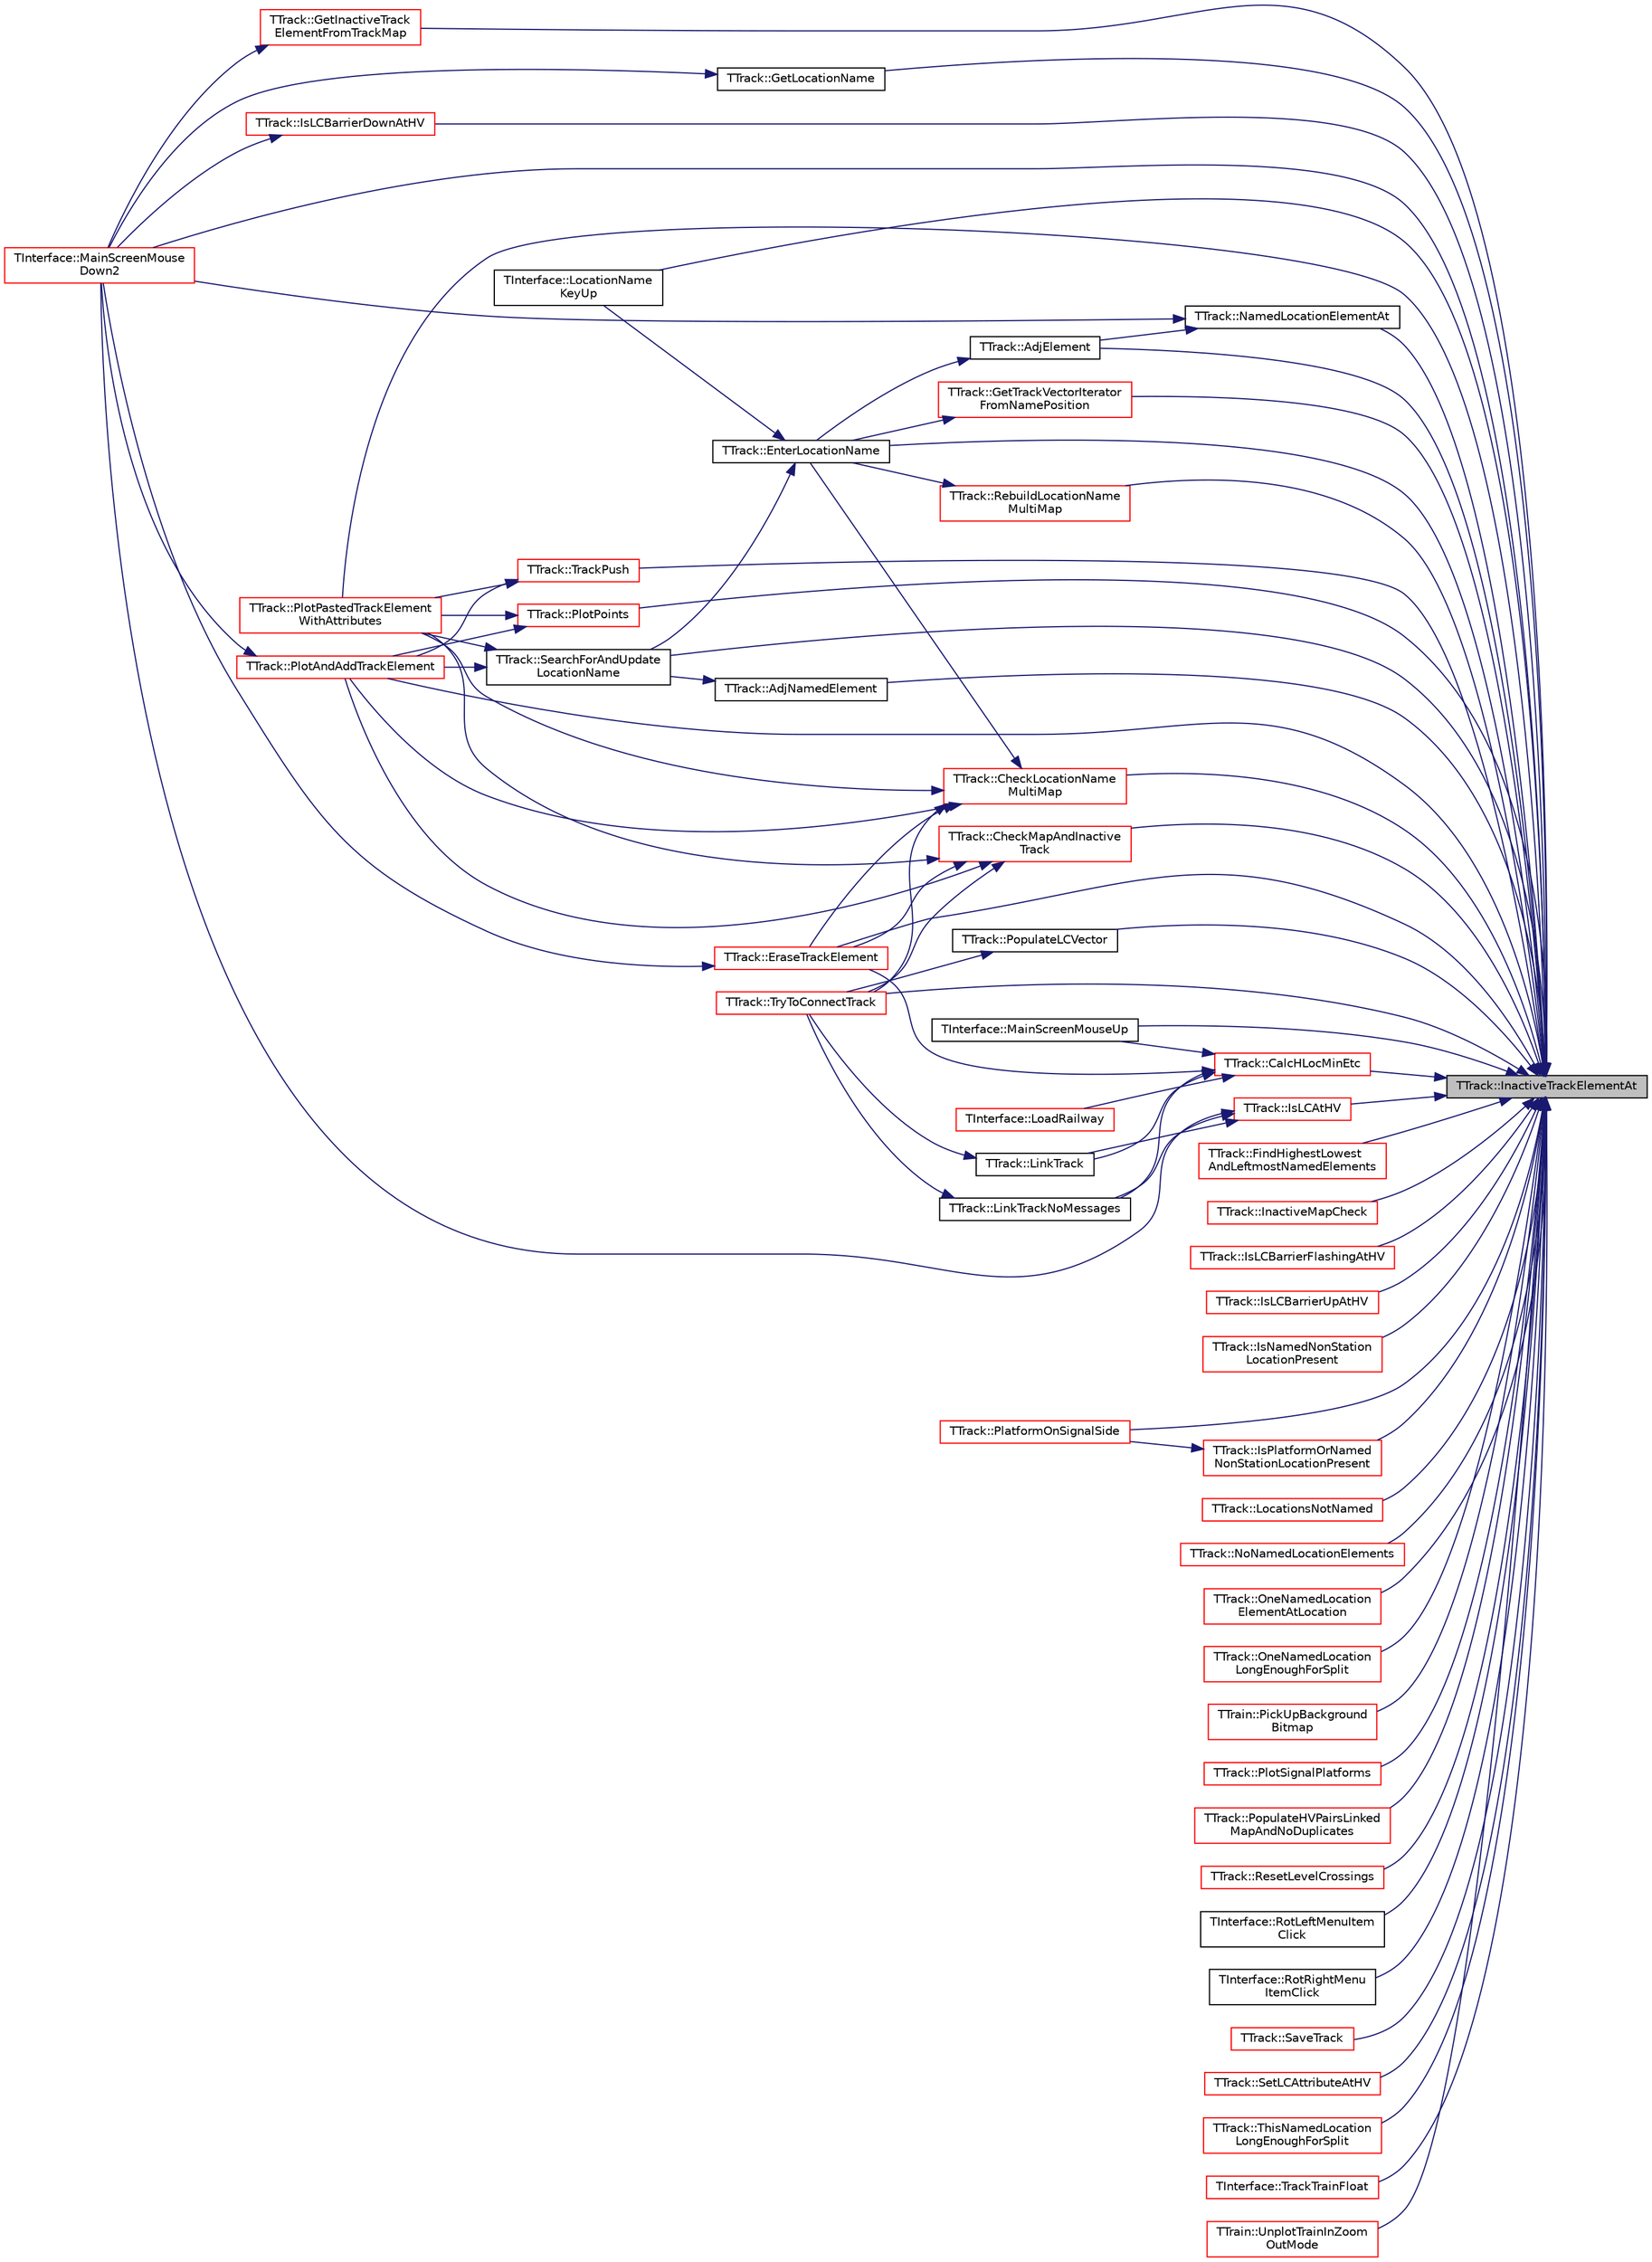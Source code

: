 digraph "TTrack::InactiveTrackElementAt"
{
 // INTERACTIVE_SVG=YES
 // LATEX_PDF_SIZE
  edge [fontname="Helvetica",fontsize="10",labelfontname="Helvetica",labelfontsize="10"];
  node [fontname="Helvetica",fontsize="10",shape=record];
  rankdir="RL";
  Node1 [label="TTrack::InactiveTrackElementAt",height=0.2,width=0.4,color="black", fillcolor="grey75", style="filled", fontcolor="black",tooltip="A range-checked version of InactiveTrackVector.at(At)"];
  Node1 -> Node2 [dir="back",color="midnightblue",fontsize="10",style="solid",fontname="Helvetica"];
  Node2 [label="TTrack::AdjElement",height=0.2,width=0.4,color="black", fillcolor="white", style="filled",URL="$class_t_track.html#a607c6164af3158c328dd7c3ae25236c7",tooltip="Used during location naming to check for adjacent named elements to a given element at HLoc & VLoc wi..."];
  Node2 -> Node3 [dir="back",color="midnightblue",fontsize="10",style="solid",fontname="Helvetica"];
  Node3 [label="TTrack::EnterLocationName",height=0.2,width=0.4,color="black", fillcolor="white", style="filled",URL="$class_t_track.html#a433736aed04f76b3d0c39f0696c3bb18",tooltip="All platform, concourse, footcrossing & non-station named location elements are able to have a Locati..."];
  Node3 -> Node4 [dir="back",color="midnightblue",fontsize="10",style="solid",fontname="Helvetica"];
  Node4 [label="TInterface::LocationName\lKeyUp",height=0.2,width=0.4,color="black", fillcolor="white", style="filled",URL="$class_t_interface.html#ac666c9f62cdb68b29c2a7db123a43a28",tooltip=" "];
  Node3 -> Node5 [dir="back",color="midnightblue",fontsize="10",style="solid",fontname="Helvetica"];
  Node5 [label="TTrack::SearchForAndUpdate\lLocationName",height=0.2,width=0.4,color="black", fillcolor="white", style="filled",URL="$class_t_track.html#a68519138e3b39b6ab9433cc9f7862c64",tooltip="Checks all locations that are adjacent to the one entered for linked named location elements."];
  Node5 -> Node6 [dir="back",color="midnightblue",fontsize="10",style="solid",fontname="Helvetica"];
  Node6 [label="TTrack::PlotAndAddTrackElement",height=0.2,width=0.4,color="red", fillcolor="white", style="filled",URL="$class_t_track.html#a4385335a5bb0891cdbf2b6d0f0aabdf2",tooltip="Called during track building or pasting, when an element identified by CurrentTag (i...."];
  Node6 -> Node7 [dir="back",color="midnightblue",fontsize="10",style="solid",fontname="Helvetica"];
  Node7 [label="TInterface::MainScreenMouse\lDown2",height=0.2,width=0.4,color="red", fillcolor="white", style="filled",URL="$class_t_interface.html#abf07d5edc1507de381825f17620748b2",tooltip="Called when mouse button clicked in zoom-in mode."];
  Node5 -> Node10 [dir="back",color="midnightblue",fontsize="10",style="solid",fontname="Helvetica"];
  Node10 [label="TTrack::PlotPastedTrackElement\lWithAttributes",height=0.2,width=0.4,color="red", fillcolor="white", style="filled",URL="$class_t_track.html#a9f93210292bf2423e0ac0d738adafe9e",tooltip="new at v2.2.0 - as PlotAndAddTrackElement but keeping speed & length attributes (for pasting) and als..."];
  Node1 -> Node109 [dir="back",color="midnightblue",fontsize="10",style="solid",fontname="Helvetica"];
  Node109 [label="TTrack::AdjNamedElement",height=0.2,width=0.4,color="black", fillcolor="white", style="filled",URL="$class_t_track.html#a96a3a6bcd38491f4f00ec2a585c6f170",tooltip="Used in SearchForAndUpdateLocationName to check for adjacent named elements to a given element at HLo..."];
  Node109 -> Node5 [dir="back",color="midnightblue",fontsize="10",style="solid",fontname="Helvetica"];
  Node1 -> Node110 [dir="back",color="midnightblue",fontsize="10",style="solid",fontname="Helvetica"];
  Node110 [label="TTrack::CalcHLocMinEtc",height=0.2,width=0.4,color="red", fillcolor="white", style="filled",URL="$class_t_track.html#a20a28eaf0308f7aedcfc78ba9eeadea9",tooltip="Examine TrackVector, InactiveTrackVector and TextVector, and set the values that indicate the extent ..."];
  Node110 -> Node111 [dir="back",color="midnightblue",fontsize="10",style="solid",fontname="Helvetica"];
  Node111 [label="TTrack::EraseTrackElement",height=0.2,width=0.4,color="red", fillcolor="white", style="filled",URL="$class_t_track.html#aa7b58c83ca1743ad3e4607ac0af9c71c",tooltip="Erases all active and inactive track elements at HLocInput & VLocInput from the vectors,..."];
  Node111 -> Node7 [dir="back",color="midnightblue",fontsize="10",style="solid",fontname="Helvetica"];
  Node110 -> Node112 [dir="back",color="midnightblue",fontsize="10",style="solid",fontname="Helvetica"];
  Node112 [label="TTrack::LinkTrack",height=0.2,width=0.4,color="black", fillcolor="white", style="filled",URL="$class_t_track.html#a17b6095b0c8de0e1493eeebd6d534247",tooltip="Attempt to link the track and return true if successful, if unsuccessful return error flag and positi..."];
  Node112 -> Node113 [dir="back",color="midnightblue",fontsize="10",style="solid",fontname="Helvetica"];
  Node113 [label="TTrack::TryToConnectTrack",height=0.2,width=0.4,color="red", fillcolor="white", style="filled",URL="$class_t_track.html#ac1dc75f1df6278c62f13e23469b80982",tooltip="Handles all tasks associated with track linking, returns true if successful (see also LinkTrack & Lin..."];
  Node110 -> Node115 [dir="back",color="midnightblue",fontsize="10",style="solid",fontname="Helvetica"];
  Node115 [label="TTrack::LinkTrackNoMessages",height=0.2,width=0.4,color="black", fillcolor="white", style="filled",URL="$class_t_track.html#a42f410832651458a4a34769ef95be51b",tooltip="Attempt to link the track and return true if successful, don't issue any screen messages...."];
  Node115 -> Node113 [dir="back",color="midnightblue",fontsize="10",style="solid",fontname="Helvetica"];
  Node110 -> Node70 [dir="back",color="midnightblue",fontsize="10",style="solid",fontname="Helvetica"];
  Node70 [label="TInterface::LoadRailway",height=0.2,width=0.4,color="red", fillcolor="white", style="filled",URL="$class_t_interface.html#a95c3545a30171ca5a08e34c58160079c",tooltip="Load a railway file. The Active elements marker now has a '1' at the end if there are user graphics t..."];
  Node110 -> Node27 [dir="back",color="midnightblue",fontsize="10",style="solid",fontname="Helvetica"];
  Node27 [label="TInterface::MainScreenMouseUp",height=0.2,width=0.4,color="black", fillcolor="white", style="filled",URL="$class_t_interface.html#a03280ee86df28a9a7cf4473cdf7b9f8b",tooltip=" "];
  Node1 -> Node120 [dir="back",color="midnightblue",fontsize="10",style="solid",fontname="Helvetica"];
  Node120 [label="TTrack::CheckLocationName\lMultiMap",height=0.2,width=0.4,color="red", fillcolor="white", style="filled",URL="$class_t_track.html#aaf3f48b8df9877499aaf4c05f804426c",tooltip="Validity test."];
  Node120 -> Node3 [dir="back",color="midnightblue",fontsize="10",style="solid",fontname="Helvetica"];
  Node120 -> Node111 [dir="back",color="midnightblue",fontsize="10",style="solid",fontname="Helvetica"];
  Node120 -> Node6 [dir="back",color="midnightblue",fontsize="10",style="solid",fontname="Helvetica"];
  Node120 -> Node10 [dir="back",color="midnightblue",fontsize="10",style="solid",fontname="Helvetica"];
  Node120 -> Node113 [dir="back",color="midnightblue",fontsize="10",style="solid",fontname="Helvetica"];
  Node1 -> Node124 [dir="back",color="midnightblue",fontsize="10",style="solid",fontname="Helvetica"];
  Node124 [label="TTrack::CheckMapAndInactive\lTrack",height=0.2,width=0.4,color="red", fillcolor="white", style="filled",URL="$class_t_track.html#a6fa2d4f2c6c94e2c6b4f7218f5356108",tooltip="Validity test."];
  Node124 -> Node111 [dir="back",color="midnightblue",fontsize="10",style="solid",fontname="Helvetica"];
  Node124 -> Node6 [dir="back",color="midnightblue",fontsize="10",style="solid",fontname="Helvetica"];
  Node124 -> Node10 [dir="back",color="midnightblue",fontsize="10",style="solid",fontname="Helvetica"];
  Node124 -> Node113 [dir="back",color="midnightblue",fontsize="10",style="solid",fontname="Helvetica"];
  Node1 -> Node3 [dir="back",color="midnightblue",fontsize="10",style="solid",fontname="Helvetica"];
  Node1 -> Node111 [dir="back",color="midnightblue",fontsize="10",style="solid",fontname="Helvetica"];
  Node1 -> Node125 [dir="back",color="midnightblue",fontsize="10",style="solid",fontname="Helvetica"];
  Node125 [label="TTrack::FindHighestLowest\lAndLeftmostNamedElements",height=0.2,width=0.4,color="red", fillcolor="white", style="filled",URL="$class_t_track.html#aabdf6becaf1d21cc5c654293cc3fc734",tooltip="Used in locating the screen name position for a named location, return true if find an inactive eleme..."];
  Node1 -> Node127 [dir="back",color="midnightblue",fontsize="10",style="solid",fontname="Helvetica"];
  Node127 [label="TTrack::GetInactiveTrack\lElementFromTrackMap",height=0.2,width=0.4,color="red", fillcolor="white", style="filled",URL="$class_t_track.html#a224071baecc50be0a643711bf9005db2",tooltip="Return a reference to the inactive element at HLoc & VLoc, if no element is found an error is thrown."];
  Node127 -> Node7 [dir="back",color="midnightblue",fontsize="10",style="solid",fontname="Helvetica"];
  Node1 -> Node147 [dir="back",color="midnightblue",fontsize="10",style="solid",fontname="Helvetica"];
  Node147 [label="TTrack::GetLocationName",height=0.2,width=0.4,color="black", fillcolor="white", style="filled",URL="$class_t_track.html#a2e0511d60228cefd27d9a52b8dd3cba4",tooltip="Return location name for a given inactive track vector position."];
  Node147 -> Node7 [dir="back",color="midnightblue",fontsize="10",style="solid",fontname="Helvetica"];
  Node1 -> Node148 [dir="back",color="midnightblue",fontsize="10",style="solid",fontname="Helvetica"];
  Node148 [label="TTrack::GetTrackVectorIterator\lFromNamePosition",height=0.2,width=0.4,color="red", fillcolor="white", style="filled",URL="$class_t_track.html#ae37fe26f1d8ed9ef0f498ae12347e0ac",tooltip="Takes an adjusted vector position value from either vector (if active, Position = -TruePos -1,..."];
  Node148 -> Node3 [dir="back",color="midnightblue",fontsize="10",style="solid",fontname="Helvetica"];
  Node1 -> Node149 [dir="back",color="midnightblue",fontsize="10",style="solid",fontname="Helvetica"];
  Node149 [label="TTrack::InactiveMapCheck",height=0.2,width=0.4,color="red", fillcolor="white", style="filled",URL="$class_t_track.html#a23030c22d4c98706d1738205242646d9",tooltip="Used to check the validity of footcrossing links."];
  Node1 -> Node152 [dir="back",color="midnightblue",fontsize="10",style="solid",fontname="Helvetica"];
  Node152 [label="TTrack::IsLCAtHV",height=0.2,width=0.4,color="red", fillcolor="white", style="filled",URL="$class_t_track.html#a73e781d0ada0b77618b886557f79b115",tooltip="True if a level crossing is found at H & V."];
  Node152 -> Node112 [dir="back",color="midnightblue",fontsize="10",style="solid",fontname="Helvetica"];
  Node152 -> Node115 [dir="back",color="midnightblue",fontsize="10",style="solid",fontname="Helvetica"];
  Node152 -> Node7 [dir="back",color="midnightblue",fontsize="10",style="solid",fontname="Helvetica"];
  Node1 -> Node203 [dir="back",color="midnightblue",fontsize="10",style="solid",fontname="Helvetica"];
  Node203 [label="TTrack::IsLCBarrierDownAtHV",height=0.2,width=0.4,color="red", fillcolor="white", style="filled",URL="$class_t_track.html#aad258b17c96ace0dbbad3754eb743274",tooltip="True if an open (to trains) level crossing is found at H & V."];
  Node203 -> Node7 [dir="back",color="midnightblue",fontsize="10",style="solid",fontname="Helvetica"];
  Node1 -> Node204 [dir="back",color="midnightblue",fontsize="10",style="solid",fontname="Helvetica"];
  Node204 [label="TTrack::IsLCBarrierFlashingAtHV",height=0.2,width=0.4,color="red", fillcolor="white", style="filled",URL="$class_t_track.html#a96468affb70f97173d882afefbec9fb2",tooltip="True if barrier is in process of opening or closing at H & V."];
  Node1 -> Node206 [dir="back",color="midnightblue",fontsize="10",style="solid",fontname="Helvetica"];
  Node206 [label="TTrack::IsLCBarrierUpAtHV",height=0.2,width=0.4,color="red", fillcolor="white", style="filled",URL="$class_t_track.html#a7331fe3693d4a1f2aa76817e66fba995",tooltip="True if a closed (to trains) level crossing is found at H & V."];
  Node1 -> Node207 [dir="back",color="midnightblue",fontsize="10",style="solid",fontname="Helvetica"];
  Node207 [label="TTrack::IsNamedNonStation\lLocationPresent",height=0.2,width=0.4,color="red", fillcolor="white", style="filled",URL="$class_t_track.html#a7867a4b41fbc25f35eccab0b03cab9ed",tooltip="True if a non-station named location at HLoc & VLoc."];
  Node1 -> Node209 [dir="back",color="midnightblue",fontsize="10",style="solid",fontname="Helvetica"];
  Node209 [label="TTrack::IsPlatformOrNamed\lNonStationLocationPresent",height=0.2,width=0.4,color="red", fillcolor="white", style="filled",URL="$class_t_track.html#adbec6561f4ecd2fa1dabf3e41502b085",tooltip="True if a non-station named location or platform at HLoc & VLoc."];
  Node209 -> Node210 [dir="back",color="midnightblue",fontsize="10",style="solid",fontname="Helvetica"];
  Node210 [label="TTrack::PlatformOnSignalSide",height=0.2,width=0.4,color="red", fillcolor="white", style="filled",URL="$class_t_track.html#a7c2888cb7acea2b9c65c5f9cc538df66",tooltip="Check whether there is a platform present at HLoc & VLoc at the same side as the signal represented b..."];
  Node1 -> Node4 [dir="back",color="midnightblue",fontsize="10",style="solid",fontname="Helvetica"];
  Node1 -> Node218 [dir="back",color="midnightblue",fontsize="10",style="solid",fontname="Helvetica"];
  Node218 [label="TTrack::LocationsNotNamed",height=0.2,width=0.4,color="red", fillcolor="white", style="filled",URL="$class_t_track.html#ad7d7ef450424ea6aab50db5445c6448c",tooltip="True if there are unnamed NamedLocationElements (includes footcrossings)"];
  Node1 -> Node7 [dir="back",color="midnightblue",fontsize="10",style="solid",fontname="Helvetica"];
  Node1 -> Node27 [dir="back",color="midnightblue",fontsize="10",style="solid",fontname="Helvetica"];
  Node1 -> Node224 [dir="back",color="midnightblue",fontsize="10",style="solid",fontname="Helvetica"];
  Node224 [label="TTrack::NamedLocationElementAt",height=0.2,width=0.4,color="black", fillcolor="white", style="filled",URL="$class_t_track.html#a198ba6486ccb7cdfb25bdd8c30451d06",tooltip="True if the active or inactive TrackElement at HLoc & VLoc has its FixedNamedLocationElement member t..."];
  Node224 -> Node2 [dir="back",color="midnightblue",fontsize="10",style="solid",fontname="Helvetica"];
  Node224 -> Node7 [dir="back",color="midnightblue",fontsize="10",style="solid",fontname="Helvetica"];
  Node1 -> Node225 [dir="back",color="midnightblue",fontsize="10",style="solid",fontname="Helvetica"];
  Node225 [label="TTrack::NoNamedLocationElements",height=0.2,width=0.4,color="red", fillcolor="white", style="filled",URL="$class_t_track.html#ab079bfd6871c5337b29297e7bc2cfe8b",tooltip="True if there are no NamedLocationElements (includes footcrossings)"];
  Node1 -> Node226 [dir="back",color="midnightblue",fontsize="10",style="solid",fontname="Helvetica"];
  Node226 [label="TTrack::OneNamedLocation\lElementAtLocation",height=0.2,width=0.4,color="red", fillcolor="white", style="filled",URL="$class_t_track.html#a7eba939947b4c035a191ecaaf1b0bb9a",tooltip="True if there is at least one named location element with name 'LocationName', used in timetable inte..."];
  Node1 -> Node229 [dir="back",color="midnightblue",fontsize="10",style="solid",fontname="Helvetica"];
  Node229 [label="TTrack::OneNamedLocation\lLongEnoughForSplit",height=0.2,width=0.4,color="red", fillcolor="white", style="filled",URL="$class_t_track.html#a9d209cb6e24f67ba12020440a5e42347",tooltip=" "];
  Node1 -> Node154 [dir="back",color="midnightblue",fontsize="10",style="solid",fontname="Helvetica"];
  Node154 [label="TTrain::PickUpBackground\lBitmap",height=0.2,width=0.4,color="red", fillcolor="white", style="filled",URL="$class_t_train.html#af92ae73f1be23475e7ae424306cd4866",tooltip="Store the background bitmap pointer (BackgroundPtr - see above) prior to being overwritten by the tra..."];
  Node1 -> Node210 [dir="back",color="midnightblue",fontsize="10",style="solid",fontname="Helvetica"];
  Node1 -> Node6 [dir="back",color="midnightblue",fontsize="10",style="solid",fontname="Helvetica"];
  Node1 -> Node10 [dir="back",color="midnightblue",fontsize="10",style="solid",fontname="Helvetica"];
  Node1 -> Node230 [dir="back",color="midnightblue",fontsize="10",style="solid",fontname="Helvetica"];
  Node230 [label="TTrack::PlotPoints",height=0.2,width=0.4,color="red", fillcolor="white", style="filled",URL="$class_t_track.html#af56adb319c7003b8ddac8e55afaee3d2",tooltip="Plot points on screen according to how they are set (Attribute value), or, with both fillets if BothF..."];
  Node230 -> Node6 [dir="back",color="midnightblue",fontsize="10",style="solid",fontname="Helvetica"];
  Node230 -> Node10 [dir="back",color="midnightblue",fontsize="10",style="solid",fontname="Helvetica"];
  Node1 -> Node233 [dir="back",color="midnightblue",fontsize="10",style="solid",fontname="Helvetica"];
  Node233 [label="TTrack::PlotSignalPlatforms",height=0.2,width=0.4,color="red", fillcolor="white", style="filled",URL="$class_t_track.html#a2830b22db25712a80fa55b1546b5df9b",tooltip="Plot platforms if any for a signal graphic - plotted before signal so shows through transparent signa..."];
  Node1 -> Node236 [dir="back",color="midnightblue",fontsize="10",style="solid",fontname="Helvetica"];
  Node236 [label="TTrack::PopulateHVPairsLinked\lMapAndNoDuplicates",height=0.2,width=0.4,color="red", fillcolor="white", style="filled",URL="$class_t_track.html#abd5dcc3c2beef43856091745c72d8317",tooltip="Used in checking for duplicate location names after Bill78 (discord name) developed the ...."];
  Node1 -> Node238 [dir="back",color="midnightblue",fontsize="10",style="solid",fontname="Helvetica"];
  Node238 [label="TTrack::PopulateLCVector",height=0.2,width=0.4,color="black", fillcolor="white", style="filled",URL="$class_t_track.html#a9a476cd9b32a351de87591f3db2ddb99",tooltip="Add all LCs to LCVector - note that this contains all LC elements whether linked to others or not."];
  Node238 -> Node113 [dir="back",color="midnightblue",fontsize="10",style="solid",fontname="Helvetica"];
  Node1 -> Node239 [dir="back",color="midnightblue",fontsize="10",style="solid",fontname="Helvetica"];
  Node239 [label="TTrack::RebuildLocationName\lMultiMap",height=0.2,width=0.4,color="red", fillcolor="white", style="filled",URL="$class_t_track.html#a4a948544c9ac877232ec721db8bfc914",tooltip="Clears the existing LocationNameMultiMap and rebuilds it from TrackVector and InactiveTrackVector...."];
  Node239 -> Node3 [dir="back",color="midnightblue",fontsize="10",style="solid",fontname="Helvetica"];
  Node1 -> Node240 [dir="back",color="midnightblue",fontsize="10",style="solid",fontname="Helvetica"];
  Node240 [label="TTrack::ResetLevelCrossings",height=0.2,width=0.4,color="red", fillcolor="white", style="filled",URL="$class_t_track.html#a1a5d8cf5f3a46667a745bfcf4c77ba9d",tooltip="Set all LC attributes to 0 (closed to trains)"];
  Node1 -> Node36 [dir="back",color="midnightblue",fontsize="10",style="solid",fontname="Helvetica"];
  Node36 [label="TInterface::RotLeftMenuItem\lClick",height=0.2,width=0.4,color="black", fillcolor="white", style="filled",URL="$class_t_interface.html#a3cf2db0424e05908b20a97130895d056",tooltip=" "];
  Node1 -> Node37 [dir="back",color="midnightblue",fontsize="10",style="solid",fontname="Helvetica"];
  Node37 [label="TInterface::RotRightMenu\lItemClick",height=0.2,width=0.4,color="black", fillcolor="white", style="filled",URL="$class_t_interface.html#aa6e7359ece526e43589456e9a31851a0",tooltip=" "];
  Node1 -> Node241 [dir="back",color="midnightblue",fontsize="10",style="solid",fontname="Helvetica"];
  Node241 [label="TTrack::SaveTrack",height=0.2,width=0.4,color="red", fillcolor="white", style="filled",URL="$class_t_track.html#a0f681fc6b5da80d8d0480c44ea8e61a6",tooltip="Save all active and inactive track elements to VecFile."];
  Node1 -> Node5 [dir="back",color="midnightblue",fontsize="10",style="solid",fontname="Helvetica"];
  Node1 -> Node326 [dir="back",color="midnightblue",fontsize="10",style="solid",fontname="Helvetica"];
  Node326 [label="TTrack::SetLCAttributeAtHV",height=0.2,width=0.4,color="red", fillcolor="white", style="filled",URL="$class_t_track.html#a43c4adf8324c465b90bad0a4dd6761a2",tooltip="Set LC attribute at H & V; 0=closed to trains, 1 = open to trains, 2 = changing state = closed to tra..."];
  Node1 -> Node327 [dir="back",color="midnightblue",fontsize="10",style="solid",fontname="Helvetica"];
  Node327 [label="TTrack::ThisNamedLocation\lLongEnoughForSplit",height=0.2,width=0.4,color="red", fillcolor="white", style="filled",URL="$class_t_track.html#a4dffe604a7d6b14cce2c94ad7522fb7f",tooltip="See above under 'OneNamedLocationLongEnoughForSplit'."];
  Node1 -> Node328 [dir="back",color="midnightblue",fontsize="10",style="solid",fontname="Helvetica"];
  Node328 [label="TTrack::TrackPush",height=0.2,width=0.4,color="red", fillcolor="white", style="filled",URL="$class_t_track.html#a2d8f9445f873689b8e71d3f8efc7c7d3",tooltip="Insert TrackElement into the relevant vector and map, and, if named, insert the name in LocationNameM..."];
  Node328 -> Node6 [dir="back",color="midnightblue",fontsize="10",style="solid",fontname="Helvetica"];
  Node328 -> Node10 [dir="back",color="midnightblue",fontsize="10",style="solid",fontname="Helvetica"];
  Node1 -> Node329 [dir="back",color="midnightblue",fontsize="10",style="solid",fontname="Helvetica"];
  Node329 [label="TInterface::TrackTrainFloat",height=0.2,width=0.4,color="red", fillcolor="white", style="filled",URL="$class_t_interface.html#a9aaa19d39382a32701d7ded3b8c1802b",tooltip="Controls the floating window function, called during the ClockTimer2 function."];
  Node1 -> Node113 [dir="back",color="midnightblue",fontsize="10",style="solid",fontname="Helvetica"];
  Node1 -> Node330 [dir="back",color="midnightblue",fontsize="10",style="solid",fontname="Helvetica"];
  Node330 [label="TTrain::UnplotTrainInZoom\lOutMode",height=0.2,width=0.4,color="red", fillcolor="white", style="filled",URL="$class_t_train.html#a439d2809c762a0981908a3b8a49520f2",tooltip="Unplot train from screen in zoomed-out mode."];
}
